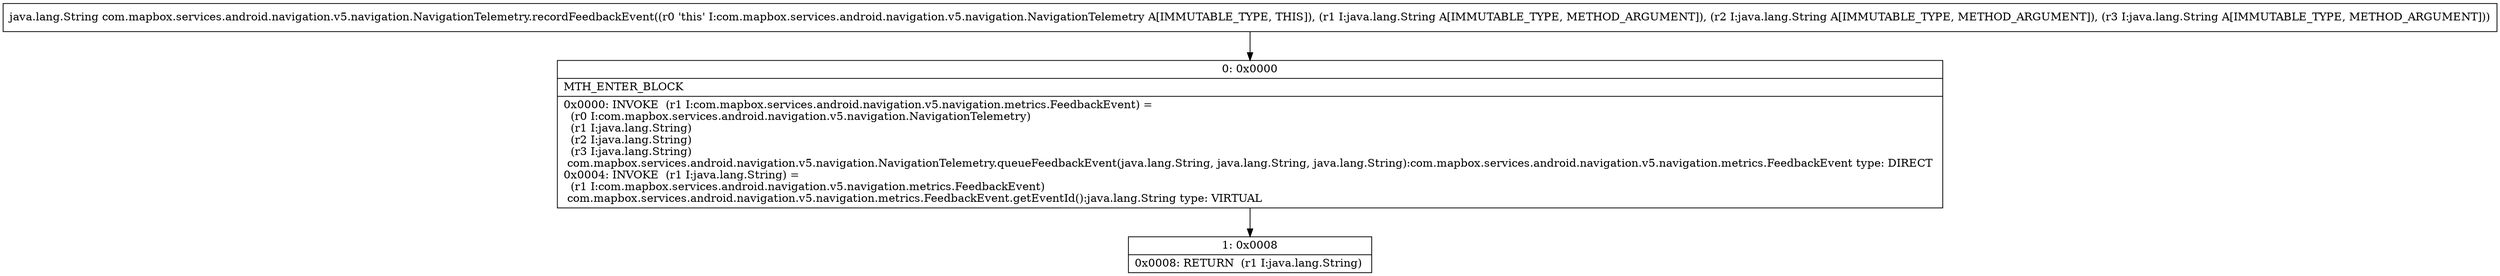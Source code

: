 digraph "CFG forcom.mapbox.services.android.navigation.v5.navigation.NavigationTelemetry.recordFeedbackEvent(Ljava\/lang\/String;Ljava\/lang\/String;Ljava\/lang\/String;)Ljava\/lang\/String;" {
Node_0 [shape=record,label="{0\:\ 0x0000|MTH_ENTER_BLOCK\l|0x0000: INVOKE  (r1 I:com.mapbox.services.android.navigation.v5.navigation.metrics.FeedbackEvent) = \l  (r0 I:com.mapbox.services.android.navigation.v5.navigation.NavigationTelemetry)\l  (r1 I:java.lang.String)\l  (r2 I:java.lang.String)\l  (r3 I:java.lang.String)\l com.mapbox.services.android.navigation.v5.navigation.NavigationTelemetry.queueFeedbackEvent(java.lang.String, java.lang.String, java.lang.String):com.mapbox.services.android.navigation.v5.navigation.metrics.FeedbackEvent type: DIRECT \l0x0004: INVOKE  (r1 I:java.lang.String) = \l  (r1 I:com.mapbox.services.android.navigation.v5.navigation.metrics.FeedbackEvent)\l com.mapbox.services.android.navigation.v5.navigation.metrics.FeedbackEvent.getEventId():java.lang.String type: VIRTUAL \l}"];
Node_1 [shape=record,label="{1\:\ 0x0008|0x0008: RETURN  (r1 I:java.lang.String) \l}"];
MethodNode[shape=record,label="{java.lang.String com.mapbox.services.android.navigation.v5.navigation.NavigationTelemetry.recordFeedbackEvent((r0 'this' I:com.mapbox.services.android.navigation.v5.navigation.NavigationTelemetry A[IMMUTABLE_TYPE, THIS]), (r1 I:java.lang.String A[IMMUTABLE_TYPE, METHOD_ARGUMENT]), (r2 I:java.lang.String A[IMMUTABLE_TYPE, METHOD_ARGUMENT]), (r3 I:java.lang.String A[IMMUTABLE_TYPE, METHOD_ARGUMENT])) }"];
MethodNode -> Node_0;
Node_0 -> Node_1;
}

